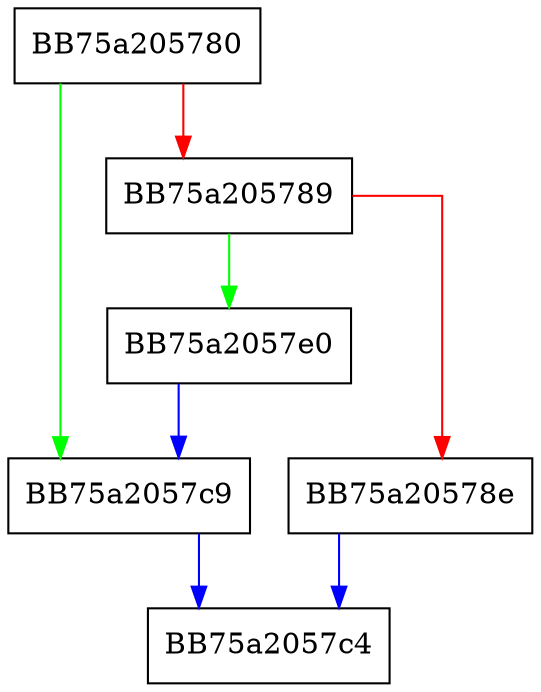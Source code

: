 digraph memcpy_s {
  node [shape="box"];
  graph [splines=ortho];
  BB75a205780 -> BB75a2057c9 [color="green"];
  BB75a205780 -> BB75a205789 [color="red"];
  BB75a205789 -> BB75a2057e0 [color="green"];
  BB75a205789 -> BB75a20578e [color="red"];
  BB75a20578e -> BB75a2057c4 [color="blue"];
  BB75a2057c9 -> BB75a2057c4 [color="blue"];
  BB75a2057e0 -> BB75a2057c9 [color="blue"];
}